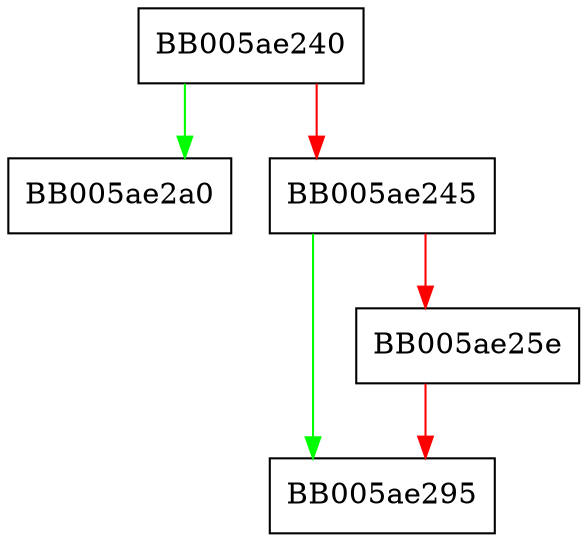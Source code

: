 digraph b64_free {
  node [shape="box"];
  graph [splines=ortho];
  BB005ae240 -> BB005ae2a0 [color="green"];
  BB005ae240 -> BB005ae245 [color="red"];
  BB005ae245 -> BB005ae295 [color="green"];
  BB005ae245 -> BB005ae25e [color="red"];
  BB005ae25e -> BB005ae295 [color="red"];
}